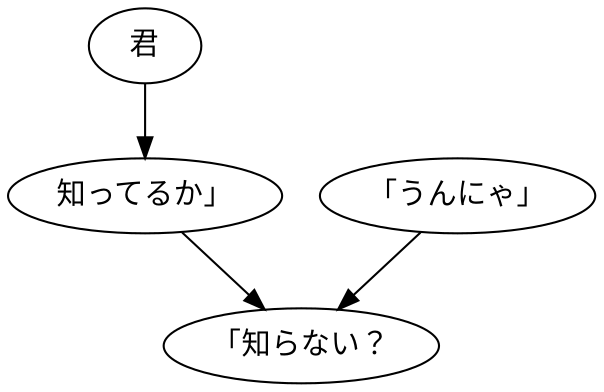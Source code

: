 digraph graph1549 {
	node0 [label="君"];
	node1 [label="知ってるか」"];
	node2 [label="「うんにゃ」"];
	node3 [label="「知らない？"];
	node0 -> node1;
	node1 -> node3;
	node2 -> node3;
}
